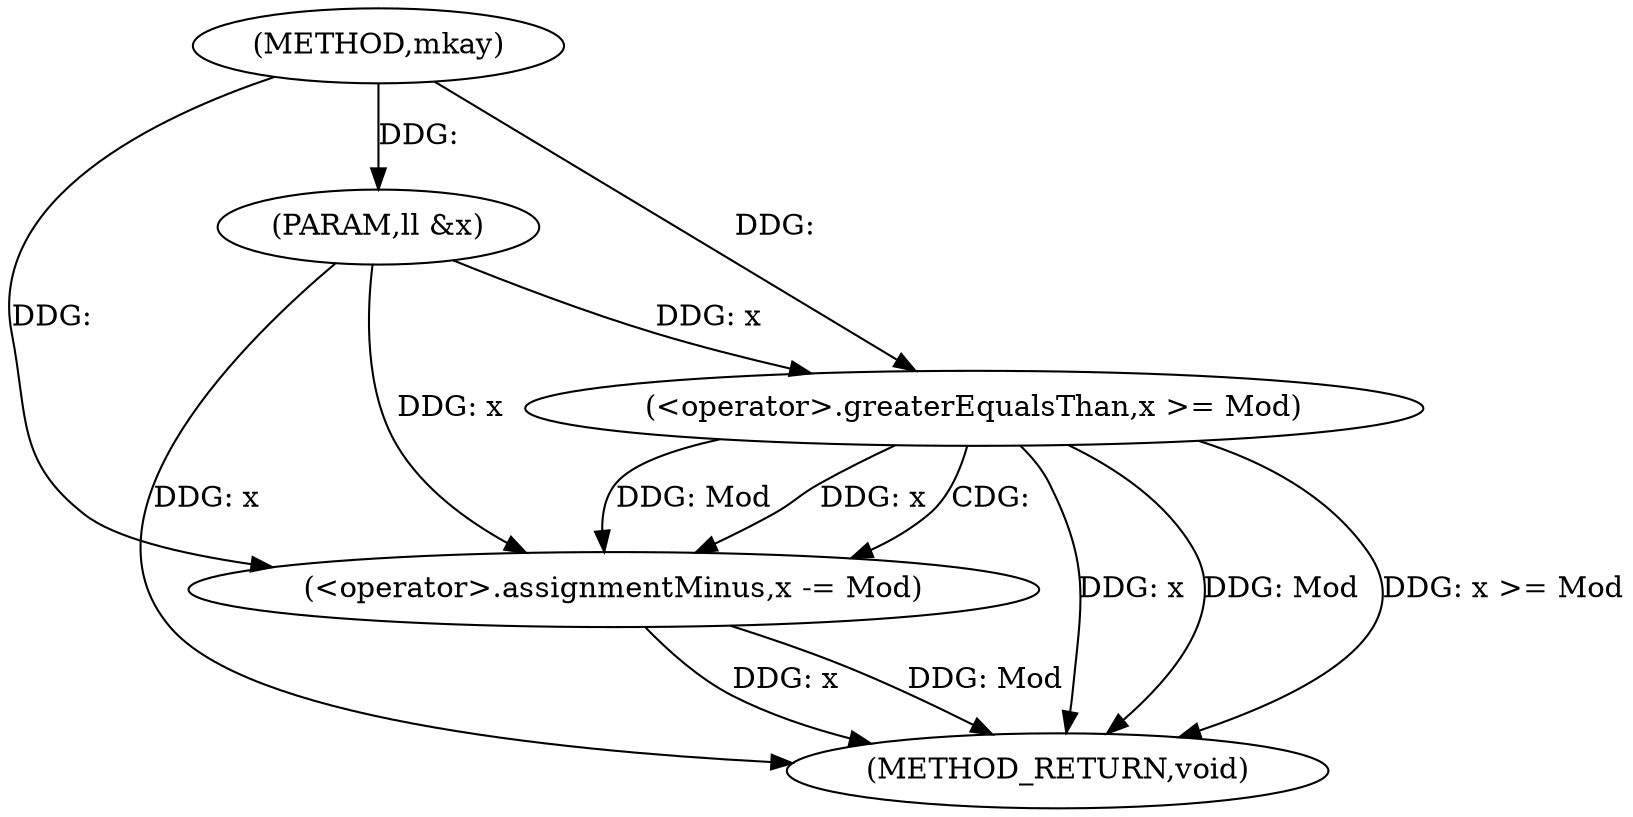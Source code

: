 digraph "mkay" {  
"1000124" [label = "(METHOD,mkay)" ]
"1000134" [label = "(METHOD_RETURN,void)" ]
"1000125" [label = "(PARAM,ll &x)" ]
"1000128" [label = "(<operator>.greaterEqualsThan,x >= Mod)" ]
"1000131" [label = "(<operator>.assignmentMinus,x -= Mod)" ]
  "1000125" -> "1000134"  [ label = "DDG: x"] 
  "1000128" -> "1000134"  [ label = "DDG: x"] 
  "1000128" -> "1000134"  [ label = "DDG: Mod"] 
  "1000128" -> "1000134"  [ label = "DDG: x >= Mod"] 
  "1000131" -> "1000134"  [ label = "DDG: x"] 
  "1000131" -> "1000134"  [ label = "DDG: Mod"] 
  "1000124" -> "1000125"  [ label = "DDG: "] 
  "1000128" -> "1000131"  [ label = "DDG: Mod"] 
  "1000124" -> "1000131"  [ label = "DDG: "] 
  "1000125" -> "1000128"  [ label = "DDG: x"] 
  "1000124" -> "1000128"  [ label = "DDG: "] 
  "1000128" -> "1000131"  [ label = "DDG: x"] 
  "1000125" -> "1000131"  [ label = "DDG: x"] 
  "1000128" -> "1000131"  [ label = "CDG: "] 
}
